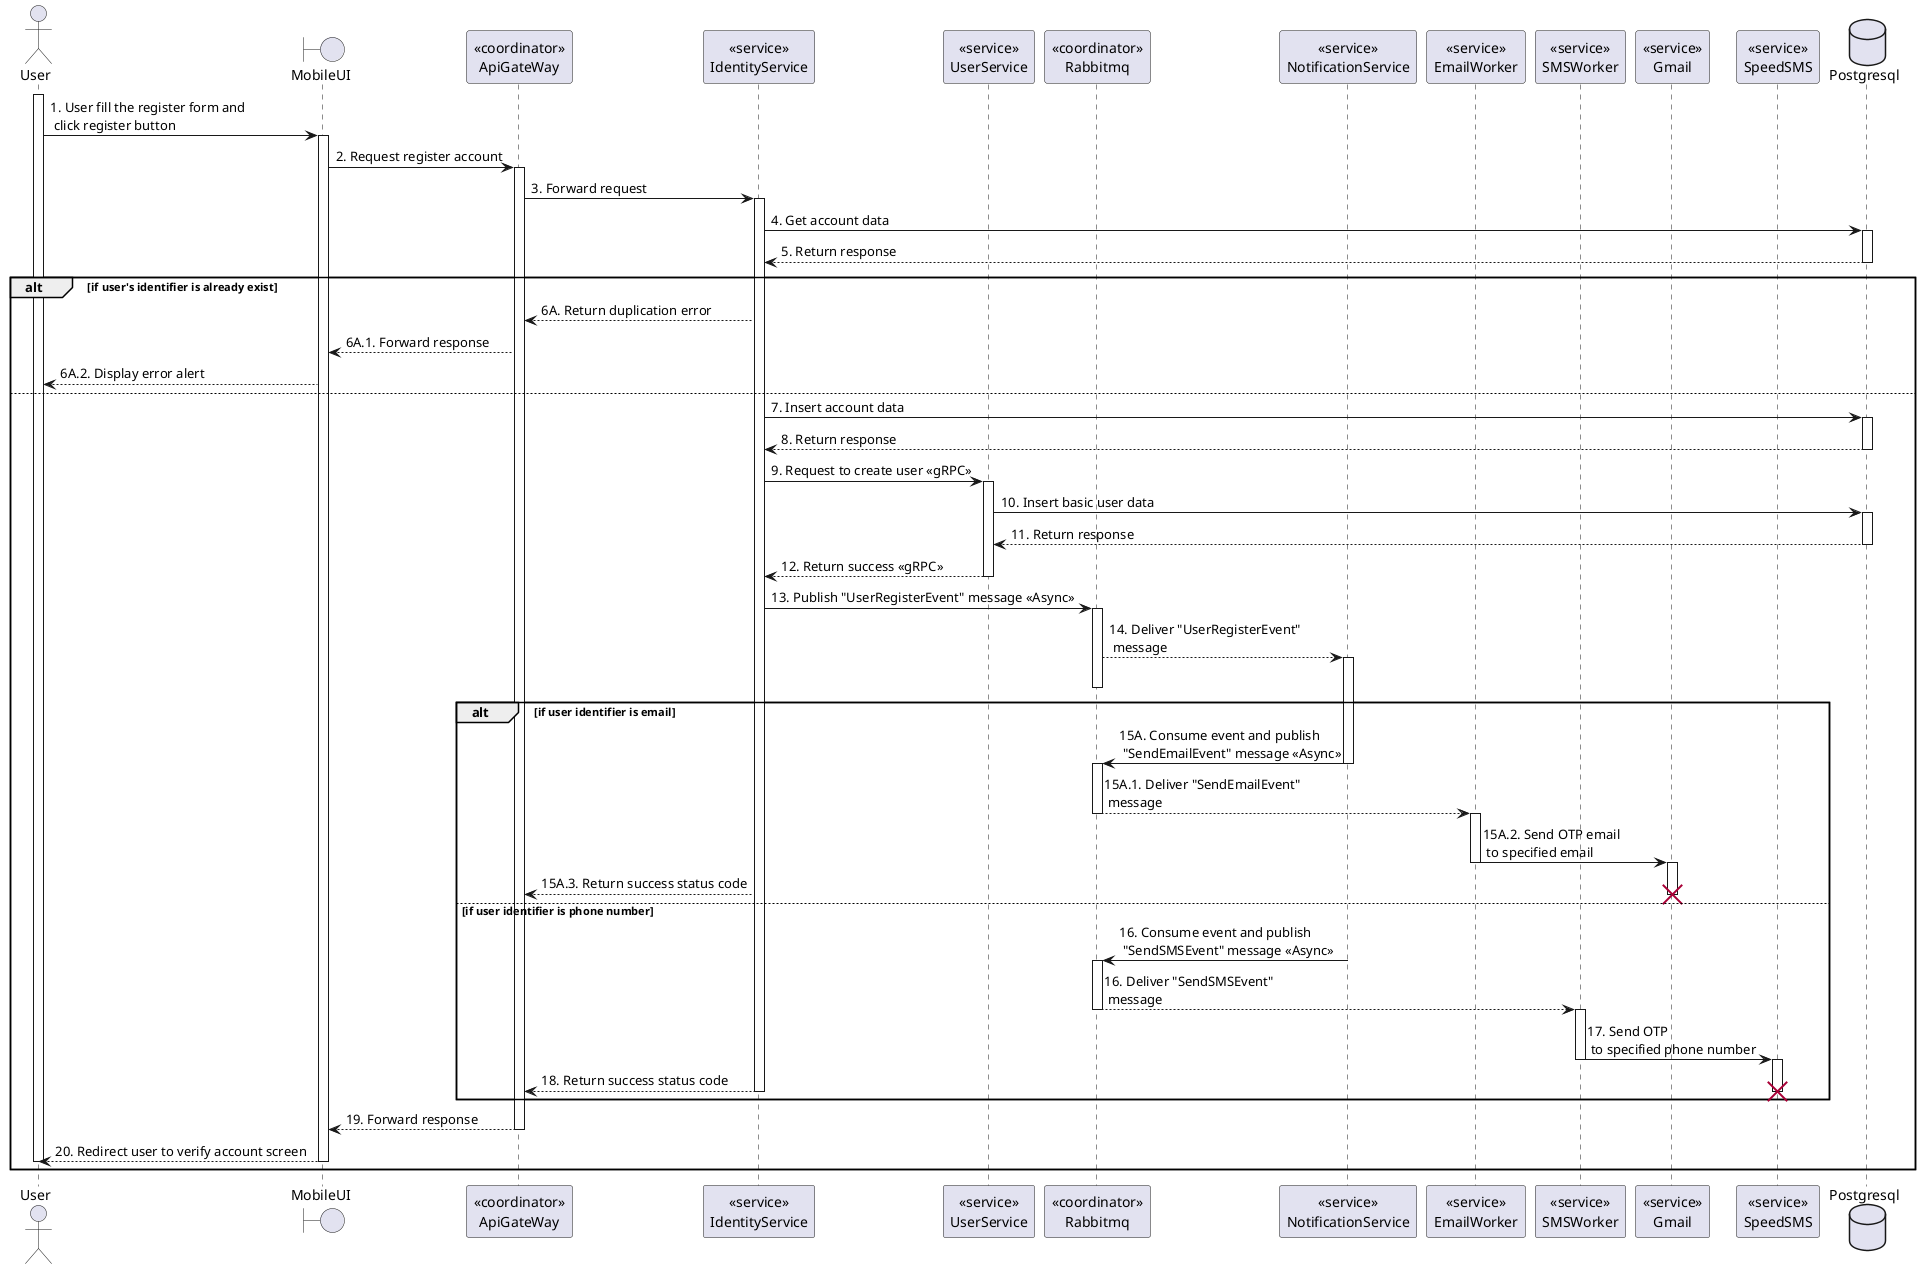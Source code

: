 @startuml Sequence
actor User
activate User

boundary MobileUI
participant "<<coordinator>>\nApiGateWay" as ApiGateway
participant "<<service>>\nIdentityService" as IdentityService
participant "<<service>>\nUserService"  as UserService
participant "<<coordinator>>\nRabbitmq"  as Rabbitmq
participant "<<service>>\nNotificationService" as NotificationService
participant "<<service>>\nEmailWorker" as EmailWorker
participant "<<service>>\nSMSWorker" as SMSWorker
participant "<<service>>\nGmail" as Gmail
participant "<<service>>\nSpeedSMS" as SpeedSMS
database Postgresql

User -> MobileUI++: 1. User fill the register form and \n click register button
MobileUI -> ApiGateway++: 2. Request register account
ApiGateway -> IdentityService++: 3. Forward request
IdentityService -> Postgresql++: 4. Get account data
IdentityService <-- Postgresql--: 5. Return response

alt if user's identifier is already exist
  ApiGateway <-- IdentityService: 6A. Return duplication error
  MobileUI <-- ApiGateway: 6A.1. Forward response
  User <-- MobileUI: 6A.2. Display error alert
else
  IdentityService -> Postgresql++: 7. Insert account data
  IdentityService <-- Postgresql--: 8. Return response

  IdentityService -> UserService++: 9. Request to create user <<gRPC>>
  UserService -> Postgresql++: 10. Insert basic user data
  UserService <-- Postgresql--: 11. Return response
  IdentityService <-- UserService--: 12. Return success <<gRPC>>

  IdentityService -> Rabbitmq++: 13. Publish "UserRegisterEvent" message <<Async>>
  Rabbitmq --> NotificationService: 14. Deliver "UserRegisterEvent"\n message
  activate NotificationService
  deactivate Rabbitmq

  alt if user identifier is email
    NotificationService -> Rabbitmq: 15A. Consume event and publish \n "SendEmailEvent" message <<Async>>
    deactivate NotificationService
    activate Rabbitmq
    Rabbitmq --> EmailWorker: 15A.1. Deliver "SendEmailEvent"\n message
    deactivate Rabbitmq
    activate EmailWorker
    EmailWorker -> Gmail: 15A.2. Send OTP email\n to specified email
    deactivate EmailWorker
    activate Gmail
  
    ApiGateway <-- IdentityService: 15A.3. Return success status code
    deactivate Gmail
    destroy Gmail
  else if user identifier is phone number
    NotificationService -> Rabbitmq: 16. Consume event and publish \n "SendSMSEvent" message <<Async>>
    deactivate NotificationService
    activate Rabbitmq
    Rabbitmq --> SMSWorker: 16. Deliver "SendSMSEvent"\n message
    deactivate Rabbitmq
    activate SMSWorker
    SMSWorker -> SpeedSMS: 17. Send OTP \n to specified phone number
    deactivate SMSWorker
    activate SpeedSMS
  
    ApiGateway <-- IdentityService--: 18. Return success status code
    deactivate SpeedSMS
    destroy SpeedSMS
  end

  MobileUI <-- ApiGateway--: 19. Forward response
  User <-- MobileUI--: 20. Redirect user to verify account screen
  deactivate User
end

@enduml
